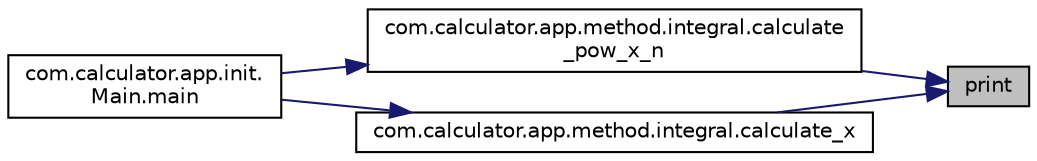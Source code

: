 digraph "print"
{
 // LATEX_PDF_SIZE
  edge [fontname="Helvetica",fontsize="10",labelfontname="Helvetica",labelfontsize="10"];
  node [fontname="Helvetica",fontsize="10",shape=record];
  rankdir="RL";
  Node1 [label="print",height=0.2,width=0.4,color="black", fillcolor="grey75", style="filled", fontcolor="black",tooltip=" "];
  Node1 -> Node2 [dir="back",color="midnightblue",fontsize="10",style="solid",fontname="Helvetica"];
  Node2 [label="com.calculator.app.method.integral.calculate\l_pow_x_n",height=0.2,width=0.4,color="black", fillcolor="white", style="filled",URL="$classcom_1_1calculator_1_1app_1_1method_1_1integral.html#a6c3e2fd07c478bdbb4b9bb98f3d7a477",tooltip=" "];
  Node2 -> Node3 [dir="back",color="midnightblue",fontsize="10",style="solid",fontname="Helvetica"];
  Node3 [label="com.calculator.app.init.\lMain.main",height=0.2,width=0.4,color="black", fillcolor="white", style="filled",URL="$classcom_1_1calculator_1_1app_1_1init_1_1Main.html#a8b260eecbaabcef8473fd87ada040682",tooltip=" "];
  Node1 -> Node4 [dir="back",color="midnightblue",fontsize="10",style="solid",fontname="Helvetica"];
  Node4 [label="com.calculator.app.method.integral.calculate_x",height=0.2,width=0.4,color="black", fillcolor="white", style="filled",URL="$classcom_1_1calculator_1_1app_1_1method_1_1integral.html#a051ccb1d2fbf38706a4763cb74caafc2",tooltip=" "];
  Node4 -> Node3 [dir="back",color="midnightblue",fontsize="10",style="solid",fontname="Helvetica"];
}
